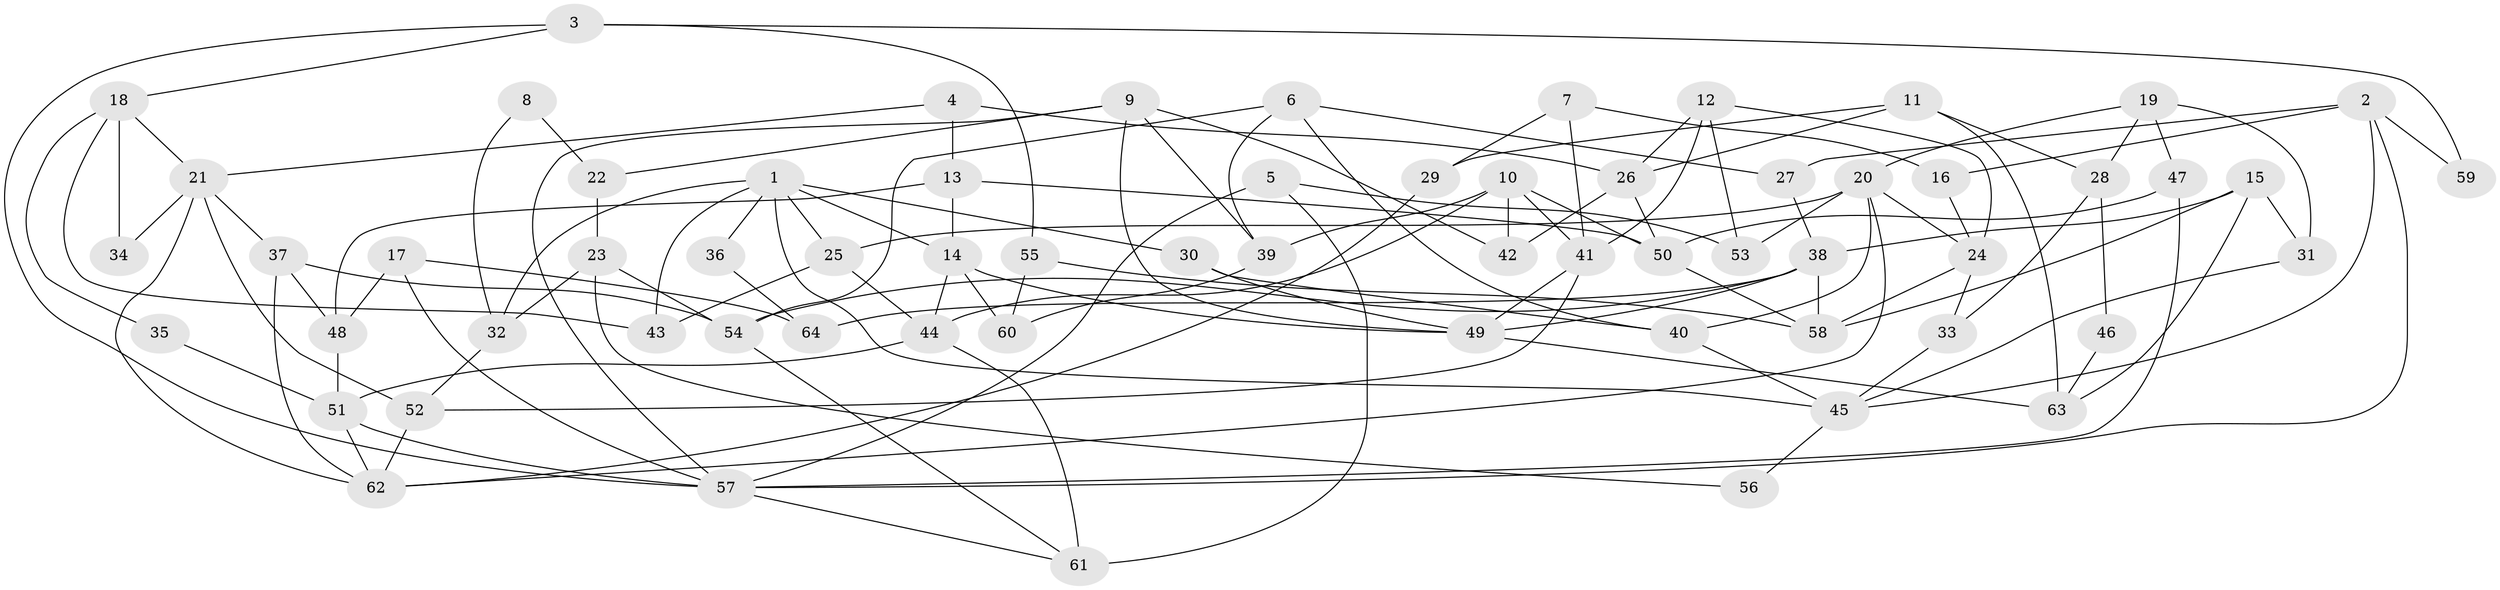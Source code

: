 // Generated by graph-tools (version 1.1) at 2025/11/02/27/25 16:11:22]
// undirected, 64 vertices, 128 edges
graph export_dot {
graph [start="1"]
  node [color=gray90,style=filled];
  1;
  2;
  3;
  4;
  5;
  6;
  7;
  8;
  9;
  10;
  11;
  12;
  13;
  14;
  15;
  16;
  17;
  18;
  19;
  20;
  21;
  22;
  23;
  24;
  25;
  26;
  27;
  28;
  29;
  30;
  31;
  32;
  33;
  34;
  35;
  36;
  37;
  38;
  39;
  40;
  41;
  42;
  43;
  44;
  45;
  46;
  47;
  48;
  49;
  50;
  51;
  52;
  53;
  54;
  55;
  56;
  57;
  58;
  59;
  60;
  61;
  62;
  63;
  64;
  1 -- 25;
  1 -- 45;
  1 -- 14;
  1 -- 30;
  1 -- 32;
  1 -- 36;
  1 -- 43;
  2 -- 27;
  2 -- 45;
  2 -- 16;
  2 -- 57;
  2 -- 59;
  3 -- 55;
  3 -- 18;
  3 -- 57;
  3 -- 59;
  4 -- 13;
  4 -- 21;
  4 -- 26;
  5 -- 61;
  5 -- 57;
  5 -- 53;
  6 -- 39;
  6 -- 40;
  6 -- 27;
  6 -- 54;
  7 -- 29;
  7 -- 41;
  7 -- 16;
  8 -- 22;
  8 -- 32;
  9 -- 42;
  9 -- 57;
  9 -- 22;
  9 -- 39;
  9 -- 49;
  10 -- 44;
  10 -- 41;
  10 -- 39;
  10 -- 42;
  10 -- 50;
  11 -- 26;
  11 -- 63;
  11 -- 28;
  11 -- 29;
  12 -- 41;
  12 -- 26;
  12 -- 24;
  12 -- 53;
  13 -- 50;
  13 -- 14;
  13 -- 48;
  14 -- 49;
  14 -- 44;
  14 -- 60;
  15 -- 38;
  15 -- 58;
  15 -- 31;
  15 -- 63;
  16 -- 24;
  17 -- 57;
  17 -- 48;
  17 -- 64;
  18 -- 21;
  18 -- 43;
  18 -- 34;
  18 -- 35;
  19 -- 31;
  19 -- 20;
  19 -- 28;
  19 -- 47;
  20 -- 53;
  20 -- 24;
  20 -- 25;
  20 -- 40;
  20 -- 62;
  21 -- 62;
  21 -- 37;
  21 -- 34;
  21 -- 52;
  22 -- 23;
  23 -- 32;
  23 -- 54;
  23 -- 56;
  24 -- 33;
  24 -- 58;
  25 -- 44;
  25 -- 43;
  26 -- 50;
  26 -- 42;
  27 -- 38;
  28 -- 33;
  28 -- 46;
  29 -- 62;
  30 -- 49;
  30 -- 40;
  31 -- 45;
  32 -- 52;
  33 -- 45;
  35 -- 51;
  36 -- 64;
  37 -- 48;
  37 -- 54;
  37 -- 62;
  38 -- 54;
  38 -- 58;
  38 -- 49;
  38 -- 64;
  39 -- 60;
  40 -- 45;
  41 -- 49;
  41 -- 52;
  44 -- 51;
  44 -- 61;
  45 -- 56;
  46 -- 63;
  47 -- 57;
  47 -- 50;
  48 -- 51;
  49 -- 63;
  50 -- 58;
  51 -- 57;
  51 -- 62;
  52 -- 62;
  54 -- 61;
  55 -- 58;
  55 -- 60;
  57 -- 61;
}
